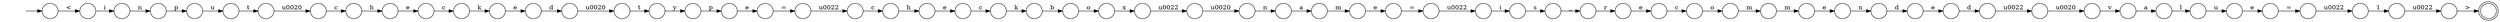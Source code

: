 digraph Automaton {
  rankdir = LR;
  0 [shape=circle,label=""];
  0 -> 16 [label="l"]
  1 [shape=circle,label=""];
  1 -> 42 [label="x"]
  2 [shape=circle,label=""];
  2 -> 59 [label="e"]
  3 [shape=circle,label=""];
  3 -> 19 [label="t"]
  4 [shape=circle,label=""];
  4 -> 0 [label="a"]
  5 [shape=circle,label=""];
  5 -> 33 [label="o"]
  6 [shape=circle,label=""];
  6 -> 28 [label="b"]
  7 [shape=circle,label=""];
  7 -> 23 [label="e"]
  8 [shape=circle,label=""];
  8 -> 21 [label=">"]
  9 [shape=circle,label=""];
  initial [shape=plaintext,label=""];
  initial -> 9
  9 -> 57 [label="<"]
  10 [shape=circle,label=""];
  10 -> 35 [label="e"]
  11 [shape=circle,label=""];
  11 -> 26 [label="1"]
  12 [shape=circle,label=""];
  12 -> 52 [label="d"]
  13 [shape=circle,label=""];
  13 -> 27 [label="e"]
  14 [shape=circle,label=""];
  14 -> 63 [label="\u0022"]
  15 [shape=circle,label=""];
  15 -> 36 [label="y"]
  16 [shape=circle,label=""];
  16 -> 47 [label="u"]
  17 [shape=circle,label=""];
  17 -> 5 [label="c"]
  18 [shape=circle,label=""];
  18 -> 4 [label="v"]
  19 [shape=circle,label=""];
  19 -> 48 [label="\u0020"]
  20 [shape=circle,label=""];
  20 -> 2 [label="k"]
  21 [shape=doublecircle,label=""];
  22 [shape=circle,label=""];
  22 -> 46 [label="n"]
  23 [shape=circle,label=""];
  23 -> 20 [label="c"]
  24 [shape=circle,label=""];
  24 -> 14 [label="="]
  25 [shape=circle,label=""];
  25 -> 44 [label="p"]
  26 [shape=circle,label=""];
  26 -> 8 [label="\u0022"]
  27 [shape=circle,label=""];
  27 -> 62 [label="="]
  28 [shape=circle,label=""];
  28 -> 1 [label="o"]
  29 [shape=circle,label=""];
  29 -> 53 [label="s"]
  30 [shape=circle,label=""];
  30 -> 7 [label="h"]
  31 [shape=circle,label=""];
  31 -> 43 [label="\u0020"]
  32 [shape=circle,label=""];
  32 -> 37 [label="r"]
  33 [shape=circle,label=""];
  33 -> 49 [label="m"]
  34 [shape=circle,label=""];
  34 -> 60 [label="d"]
  35 [shape=circle,label=""];
  35 -> 34 [label="n"]
  36 [shape=circle,label=""];
  36 -> 13 [label="p"]
  37 [shape=circle,label=""];
  37 -> 17 [label="e"]
  38 [shape=circle,label=""];
  38 -> 11 [label="\u0022"]
  39 [shape=circle,label=""];
  39 -> 38 [label="="]
  40 [shape=circle,label=""];
  40 -> 56 [label="h"]
  41 [shape=circle,label=""];
  41 -> 25 [label="n"]
  42 [shape=circle,label=""];
  42 -> 55 [label="\u0022"]
  43 [shape=circle,label=""];
  43 -> 15 [label="t"]
  44 [shape=circle,label=""];
  44 -> 3 [label="u"]
  45 [shape=circle,label=""];
  45 -> 18 [label="\u0020"]
  46 [shape=circle,label=""];
  46 -> 61 [label="a"]
  47 [shape=circle,label=""];
  47 -> 39 [label="e"]
  48 [shape=circle,label=""];
  48 -> 30 [label="c"]
  49 [shape=circle,label=""];
  49 -> 10 [label="m"]
  50 [shape=circle,label=""];
  50 -> 6 [label="k"]
  51 [shape=circle,label=""];
  51 -> 24 [label="e"]
  52 [shape=circle,label=""];
  52 -> 45 [label="\u0022"]
  53 [shape=circle,label=""];
  53 -> 32 [label="_"]
  54 [shape=circle,label=""];
  54 -> 40 [label="c"]
  55 [shape=circle,label=""];
  55 -> 22 [label="\u0020"]
  56 [shape=circle,label=""];
  56 -> 58 [label="e"]
  57 [shape=circle,label=""];
  57 -> 41 [label="i"]
  58 [shape=circle,label=""];
  58 -> 50 [label="c"]
  59 [shape=circle,label=""];
  59 -> 31 [label="d"]
  60 [shape=circle,label=""];
  60 -> 12 [label="e"]
  61 [shape=circle,label=""];
  61 -> 51 [label="m"]
  62 [shape=circle,label=""];
  62 -> 54 [label="\u0022"]
  63 [shape=circle,label=""];
  63 -> 29 [label="i"]
}

